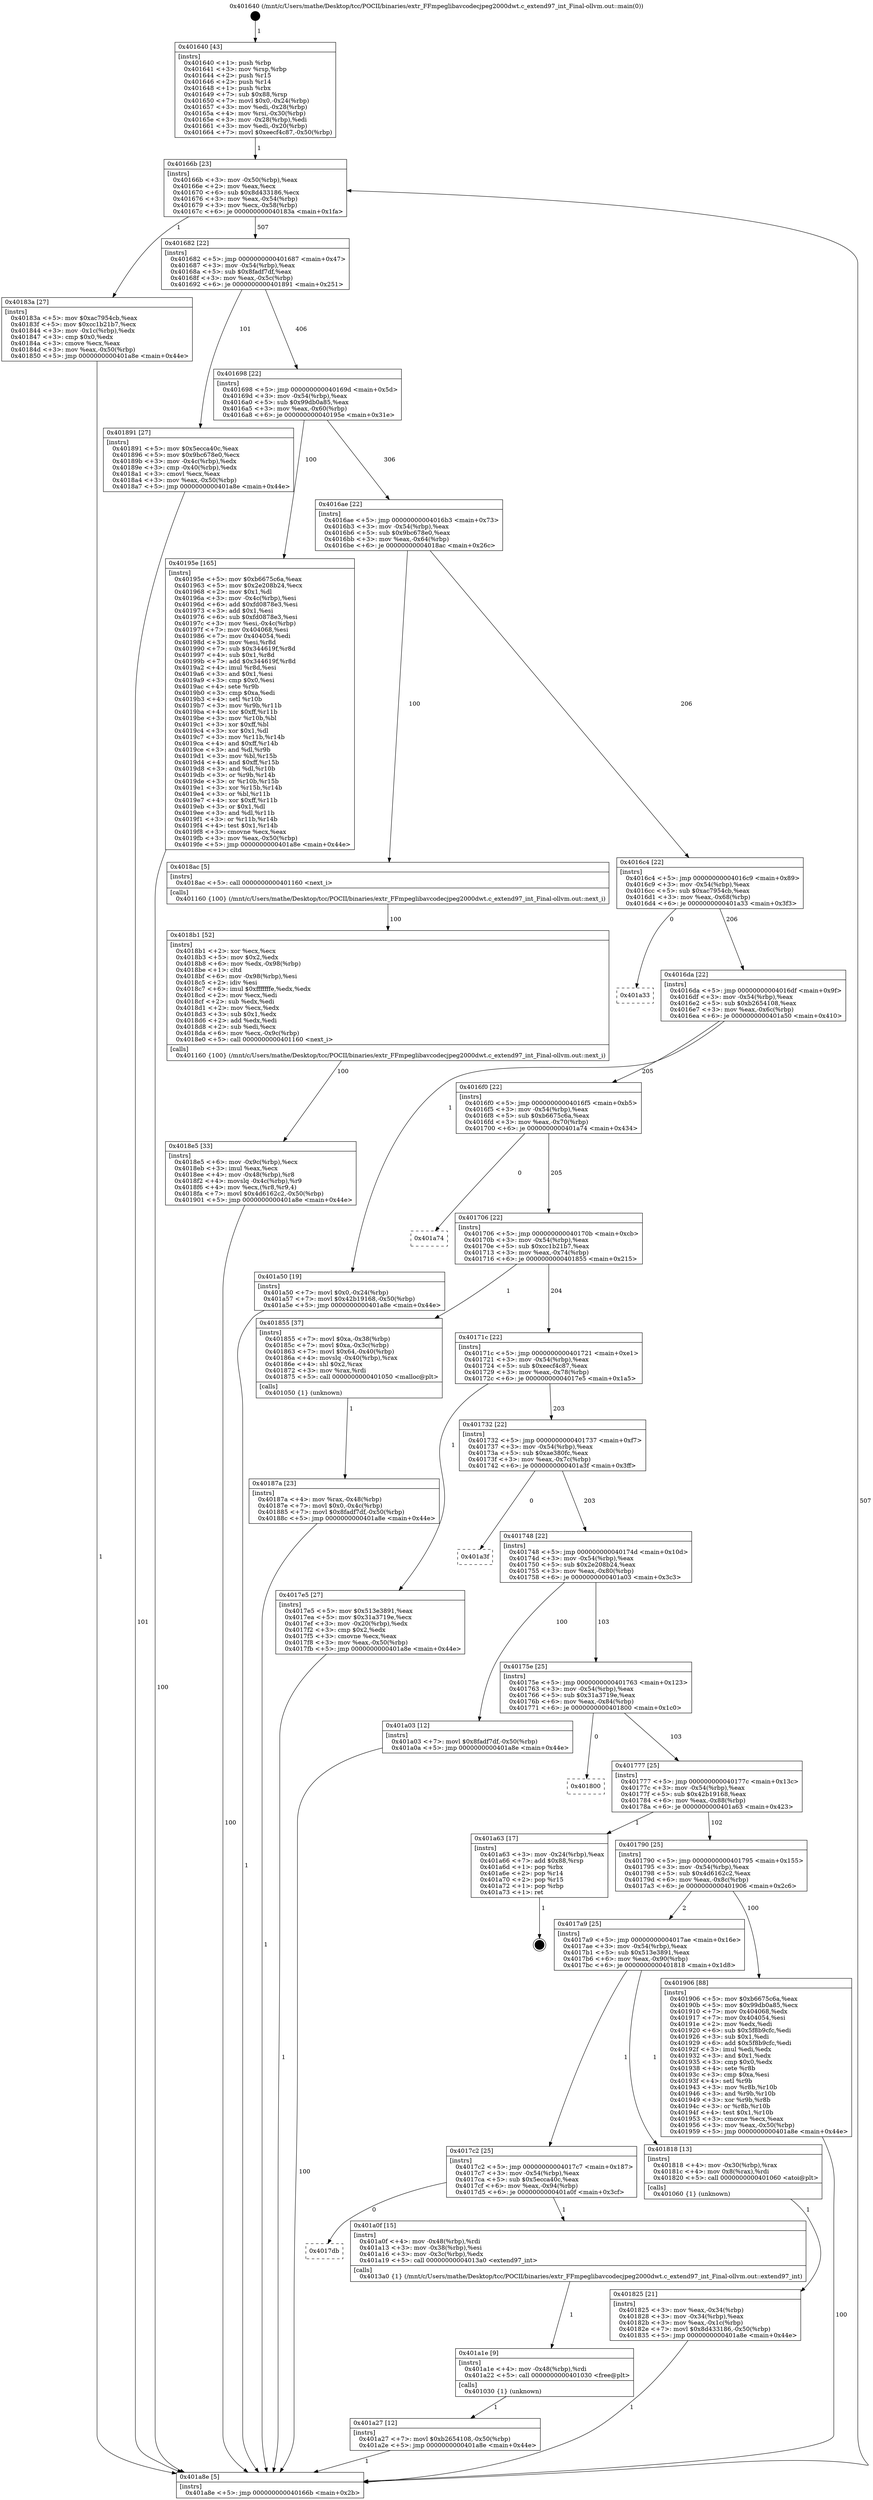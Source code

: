 digraph "0x401640" {
  label = "0x401640 (/mnt/c/Users/mathe/Desktop/tcc/POCII/binaries/extr_FFmpeglibavcodecjpeg2000dwt.c_extend97_int_Final-ollvm.out::main(0))"
  labelloc = "t"
  node[shape=record]

  Entry [label="",width=0.3,height=0.3,shape=circle,fillcolor=black,style=filled]
  "0x40166b" [label="{
     0x40166b [23]\l
     | [instrs]\l
     &nbsp;&nbsp;0x40166b \<+3\>: mov -0x50(%rbp),%eax\l
     &nbsp;&nbsp;0x40166e \<+2\>: mov %eax,%ecx\l
     &nbsp;&nbsp;0x401670 \<+6\>: sub $0x8d433186,%ecx\l
     &nbsp;&nbsp;0x401676 \<+3\>: mov %eax,-0x54(%rbp)\l
     &nbsp;&nbsp;0x401679 \<+3\>: mov %ecx,-0x58(%rbp)\l
     &nbsp;&nbsp;0x40167c \<+6\>: je 000000000040183a \<main+0x1fa\>\l
  }"]
  "0x40183a" [label="{
     0x40183a [27]\l
     | [instrs]\l
     &nbsp;&nbsp;0x40183a \<+5\>: mov $0xac7954cb,%eax\l
     &nbsp;&nbsp;0x40183f \<+5\>: mov $0xcc1b21b7,%ecx\l
     &nbsp;&nbsp;0x401844 \<+3\>: mov -0x1c(%rbp),%edx\l
     &nbsp;&nbsp;0x401847 \<+3\>: cmp $0x0,%edx\l
     &nbsp;&nbsp;0x40184a \<+3\>: cmove %ecx,%eax\l
     &nbsp;&nbsp;0x40184d \<+3\>: mov %eax,-0x50(%rbp)\l
     &nbsp;&nbsp;0x401850 \<+5\>: jmp 0000000000401a8e \<main+0x44e\>\l
  }"]
  "0x401682" [label="{
     0x401682 [22]\l
     | [instrs]\l
     &nbsp;&nbsp;0x401682 \<+5\>: jmp 0000000000401687 \<main+0x47\>\l
     &nbsp;&nbsp;0x401687 \<+3\>: mov -0x54(%rbp),%eax\l
     &nbsp;&nbsp;0x40168a \<+5\>: sub $0x8fadf7df,%eax\l
     &nbsp;&nbsp;0x40168f \<+3\>: mov %eax,-0x5c(%rbp)\l
     &nbsp;&nbsp;0x401692 \<+6\>: je 0000000000401891 \<main+0x251\>\l
  }"]
  Exit [label="",width=0.3,height=0.3,shape=circle,fillcolor=black,style=filled,peripheries=2]
  "0x401891" [label="{
     0x401891 [27]\l
     | [instrs]\l
     &nbsp;&nbsp;0x401891 \<+5\>: mov $0x5ecca40c,%eax\l
     &nbsp;&nbsp;0x401896 \<+5\>: mov $0x9bc678e0,%ecx\l
     &nbsp;&nbsp;0x40189b \<+3\>: mov -0x4c(%rbp),%edx\l
     &nbsp;&nbsp;0x40189e \<+3\>: cmp -0x40(%rbp),%edx\l
     &nbsp;&nbsp;0x4018a1 \<+3\>: cmovl %ecx,%eax\l
     &nbsp;&nbsp;0x4018a4 \<+3\>: mov %eax,-0x50(%rbp)\l
     &nbsp;&nbsp;0x4018a7 \<+5\>: jmp 0000000000401a8e \<main+0x44e\>\l
  }"]
  "0x401698" [label="{
     0x401698 [22]\l
     | [instrs]\l
     &nbsp;&nbsp;0x401698 \<+5\>: jmp 000000000040169d \<main+0x5d\>\l
     &nbsp;&nbsp;0x40169d \<+3\>: mov -0x54(%rbp),%eax\l
     &nbsp;&nbsp;0x4016a0 \<+5\>: sub $0x99db0a85,%eax\l
     &nbsp;&nbsp;0x4016a5 \<+3\>: mov %eax,-0x60(%rbp)\l
     &nbsp;&nbsp;0x4016a8 \<+6\>: je 000000000040195e \<main+0x31e\>\l
  }"]
  "0x401a27" [label="{
     0x401a27 [12]\l
     | [instrs]\l
     &nbsp;&nbsp;0x401a27 \<+7\>: movl $0xb2654108,-0x50(%rbp)\l
     &nbsp;&nbsp;0x401a2e \<+5\>: jmp 0000000000401a8e \<main+0x44e\>\l
  }"]
  "0x40195e" [label="{
     0x40195e [165]\l
     | [instrs]\l
     &nbsp;&nbsp;0x40195e \<+5\>: mov $0xb6675c6a,%eax\l
     &nbsp;&nbsp;0x401963 \<+5\>: mov $0x2e208b24,%ecx\l
     &nbsp;&nbsp;0x401968 \<+2\>: mov $0x1,%dl\l
     &nbsp;&nbsp;0x40196a \<+3\>: mov -0x4c(%rbp),%esi\l
     &nbsp;&nbsp;0x40196d \<+6\>: add $0xfd0878e3,%esi\l
     &nbsp;&nbsp;0x401973 \<+3\>: add $0x1,%esi\l
     &nbsp;&nbsp;0x401976 \<+6\>: sub $0xfd0878e3,%esi\l
     &nbsp;&nbsp;0x40197c \<+3\>: mov %esi,-0x4c(%rbp)\l
     &nbsp;&nbsp;0x40197f \<+7\>: mov 0x404068,%esi\l
     &nbsp;&nbsp;0x401986 \<+7\>: mov 0x404054,%edi\l
     &nbsp;&nbsp;0x40198d \<+3\>: mov %esi,%r8d\l
     &nbsp;&nbsp;0x401990 \<+7\>: sub $0x344619f,%r8d\l
     &nbsp;&nbsp;0x401997 \<+4\>: sub $0x1,%r8d\l
     &nbsp;&nbsp;0x40199b \<+7\>: add $0x344619f,%r8d\l
     &nbsp;&nbsp;0x4019a2 \<+4\>: imul %r8d,%esi\l
     &nbsp;&nbsp;0x4019a6 \<+3\>: and $0x1,%esi\l
     &nbsp;&nbsp;0x4019a9 \<+3\>: cmp $0x0,%esi\l
     &nbsp;&nbsp;0x4019ac \<+4\>: sete %r9b\l
     &nbsp;&nbsp;0x4019b0 \<+3\>: cmp $0xa,%edi\l
     &nbsp;&nbsp;0x4019b3 \<+4\>: setl %r10b\l
     &nbsp;&nbsp;0x4019b7 \<+3\>: mov %r9b,%r11b\l
     &nbsp;&nbsp;0x4019ba \<+4\>: xor $0xff,%r11b\l
     &nbsp;&nbsp;0x4019be \<+3\>: mov %r10b,%bl\l
     &nbsp;&nbsp;0x4019c1 \<+3\>: xor $0xff,%bl\l
     &nbsp;&nbsp;0x4019c4 \<+3\>: xor $0x1,%dl\l
     &nbsp;&nbsp;0x4019c7 \<+3\>: mov %r11b,%r14b\l
     &nbsp;&nbsp;0x4019ca \<+4\>: and $0xff,%r14b\l
     &nbsp;&nbsp;0x4019ce \<+3\>: and %dl,%r9b\l
     &nbsp;&nbsp;0x4019d1 \<+3\>: mov %bl,%r15b\l
     &nbsp;&nbsp;0x4019d4 \<+4\>: and $0xff,%r15b\l
     &nbsp;&nbsp;0x4019d8 \<+3\>: and %dl,%r10b\l
     &nbsp;&nbsp;0x4019db \<+3\>: or %r9b,%r14b\l
     &nbsp;&nbsp;0x4019de \<+3\>: or %r10b,%r15b\l
     &nbsp;&nbsp;0x4019e1 \<+3\>: xor %r15b,%r14b\l
     &nbsp;&nbsp;0x4019e4 \<+3\>: or %bl,%r11b\l
     &nbsp;&nbsp;0x4019e7 \<+4\>: xor $0xff,%r11b\l
     &nbsp;&nbsp;0x4019eb \<+3\>: or $0x1,%dl\l
     &nbsp;&nbsp;0x4019ee \<+3\>: and %dl,%r11b\l
     &nbsp;&nbsp;0x4019f1 \<+3\>: or %r11b,%r14b\l
     &nbsp;&nbsp;0x4019f4 \<+4\>: test $0x1,%r14b\l
     &nbsp;&nbsp;0x4019f8 \<+3\>: cmovne %ecx,%eax\l
     &nbsp;&nbsp;0x4019fb \<+3\>: mov %eax,-0x50(%rbp)\l
     &nbsp;&nbsp;0x4019fe \<+5\>: jmp 0000000000401a8e \<main+0x44e\>\l
  }"]
  "0x4016ae" [label="{
     0x4016ae [22]\l
     | [instrs]\l
     &nbsp;&nbsp;0x4016ae \<+5\>: jmp 00000000004016b3 \<main+0x73\>\l
     &nbsp;&nbsp;0x4016b3 \<+3\>: mov -0x54(%rbp),%eax\l
     &nbsp;&nbsp;0x4016b6 \<+5\>: sub $0x9bc678e0,%eax\l
     &nbsp;&nbsp;0x4016bb \<+3\>: mov %eax,-0x64(%rbp)\l
     &nbsp;&nbsp;0x4016be \<+6\>: je 00000000004018ac \<main+0x26c\>\l
  }"]
  "0x401a1e" [label="{
     0x401a1e [9]\l
     | [instrs]\l
     &nbsp;&nbsp;0x401a1e \<+4\>: mov -0x48(%rbp),%rdi\l
     &nbsp;&nbsp;0x401a22 \<+5\>: call 0000000000401030 \<free@plt\>\l
     | [calls]\l
     &nbsp;&nbsp;0x401030 \{1\} (unknown)\l
  }"]
  "0x4018ac" [label="{
     0x4018ac [5]\l
     | [instrs]\l
     &nbsp;&nbsp;0x4018ac \<+5\>: call 0000000000401160 \<next_i\>\l
     | [calls]\l
     &nbsp;&nbsp;0x401160 \{100\} (/mnt/c/Users/mathe/Desktop/tcc/POCII/binaries/extr_FFmpeglibavcodecjpeg2000dwt.c_extend97_int_Final-ollvm.out::next_i)\l
  }"]
  "0x4016c4" [label="{
     0x4016c4 [22]\l
     | [instrs]\l
     &nbsp;&nbsp;0x4016c4 \<+5\>: jmp 00000000004016c9 \<main+0x89\>\l
     &nbsp;&nbsp;0x4016c9 \<+3\>: mov -0x54(%rbp),%eax\l
     &nbsp;&nbsp;0x4016cc \<+5\>: sub $0xac7954cb,%eax\l
     &nbsp;&nbsp;0x4016d1 \<+3\>: mov %eax,-0x68(%rbp)\l
     &nbsp;&nbsp;0x4016d4 \<+6\>: je 0000000000401a33 \<main+0x3f3\>\l
  }"]
  "0x4017db" [label="{
     0x4017db\l
  }", style=dashed]
  "0x401a33" [label="{
     0x401a33\l
  }", style=dashed]
  "0x4016da" [label="{
     0x4016da [22]\l
     | [instrs]\l
     &nbsp;&nbsp;0x4016da \<+5\>: jmp 00000000004016df \<main+0x9f\>\l
     &nbsp;&nbsp;0x4016df \<+3\>: mov -0x54(%rbp),%eax\l
     &nbsp;&nbsp;0x4016e2 \<+5\>: sub $0xb2654108,%eax\l
     &nbsp;&nbsp;0x4016e7 \<+3\>: mov %eax,-0x6c(%rbp)\l
     &nbsp;&nbsp;0x4016ea \<+6\>: je 0000000000401a50 \<main+0x410\>\l
  }"]
  "0x401a0f" [label="{
     0x401a0f [15]\l
     | [instrs]\l
     &nbsp;&nbsp;0x401a0f \<+4\>: mov -0x48(%rbp),%rdi\l
     &nbsp;&nbsp;0x401a13 \<+3\>: mov -0x38(%rbp),%esi\l
     &nbsp;&nbsp;0x401a16 \<+3\>: mov -0x3c(%rbp),%edx\l
     &nbsp;&nbsp;0x401a19 \<+5\>: call 00000000004013a0 \<extend97_int\>\l
     | [calls]\l
     &nbsp;&nbsp;0x4013a0 \{1\} (/mnt/c/Users/mathe/Desktop/tcc/POCII/binaries/extr_FFmpeglibavcodecjpeg2000dwt.c_extend97_int_Final-ollvm.out::extend97_int)\l
  }"]
  "0x401a50" [label="{
     0x401a50 [19]\l
     | [instrs]\l
     &nbsp;&nbsp;0x401a50 \<+7\>: movl $0x0,-0x24(%rbp)\l
     &nbsp;&nbsp;0x401a57 \<+7\>: movl $0x42b19168,-0x50(%rbp)\l
     &nbsp;&nbsp;0x401a5e \<+5\>: jmp 0000000000401a8e \<main+0x44e\>\l
  }"]
  "0x4016f0" [label="{
     0x4016f0 [22]\l
     | [instrs]\l
     &nbsp;&nbsp;0x4016f0 \<+5\>: jmp 00000000004016f5 \<main+0xb5\>\l
     &nbsp;&nbsp;0x4016f5 \<+3\>: mov -0x54(%rbp),%eax\l
     &nbsp;&nbsp;0x4016f8 \<+5\>: sub $0xb6675c6a,%eax\l
     &nbsp;&nbsp;0x4016fd \<+3\>: mov %eax,-0x70(%rbp)\l
     &nbsp;&nbsp;0x401700 \<+6\>: je 0000000000401a74 \<main+0x434\>\l
  }"]
  "0x4018e5" [label="{
     0x4018e5 [33]\l
     | [instrs]\l
     &nbsp;&nbsp;0x4018e5 \<+6\>: mov -0x9c(%rbp),%ecx\l
     &nbsp;&nbsp;0x4018eb \<+3\>: imul %eax,%ecx\l
     &nbsp;&nbsp;0x4018ee \<+4\>: mov -0x48(%rbp),%r8\l
     &nbsp;&nbsp;0x4018f2 \<+4\>: movslq -0x4c(%rbp),%r9\l
     &nbsp;&nbsp;0x4018f6 \<+4\>: mov %ecx,(%r8,%r9,4)\l
     &nbsp;&nbsp;0x4018fa \<+7\>: movl $0x4d6162c2,-0x50(%rbp)\l
     &nbsp;&nbsp;0x401901 \<+5\>: jmp 0000000000401a8e \<main+0x44e\>\l
  }"]
  "0x401a74" [label="{
     0x401a74\l
  }", style=dashed]
  "0x401706" [label="{
     0x401706 [22]\l
     | [instrs]\l
     &nbsp;&nbsp;0x401706 \<+5\>: jmp 000000000040170b \<main+0xcb\>\l
     &nbsp;&nbsp;0x40170b \<+3\>: mov -0x54(%rbp),%eax\l
     &nbsp;&nbsp;0x40170e \<+5\>: sub $0xcc1b21b7,%eax\l
     &nbsp;&nbsp;0x401713 \<+3\>: mov %eax,-0x74(%rbp)\l
     &nbsp;&nbsp;0x401716 \<+6\>: je 0000000000401855 \<main+0x215\>\l
  }"]
  "0x4018b1" [label="{
     0x4018b1 [52]\l
     | [instrs]\l
     &nbsp;&nbsp;0x4018b1 \<+2\>: xor %ecx,%ecx\l
     &nbsp;&nbsp;0x4018b3 \<+5\>: mov $0x2,%edx\l
     &nbsp;&nbsp;0x4018b8 \<+6\>: mov %edx,-0x98(%rbp)\l
     &nbsp;&nbsp;0x4018be \<+1\>: cltd\l
     &nbsp;&nbsp;0x4018bf \<+6\>: mov -0x98(%rbp),%esi\l
     &nbsp;&nbsp;0x4018c5 \<+2\>: idiv %esi\l
     &nbsp;&nbsp;0x4018c7 \<+6\>: imul $0xfffffffe,%edx,%edx\l
     &nbsp;&nbsp;0x4018cd \<+2\>: mov %ecx,%edi\l
     &nbsp;&nbsp;0x4018cf \<+2\>: sub %edx,%edi\l
     &nbsp;&nbsp;0x4018d1 \<+2\>: mov %ecx,%edx\l
     &nbsp;&nbsp;0x4018d3 \<+3\>: sub $0x1,%edx\l
     &nbsp;&nbsp;0x4018d6 \<+2\>: add %edx,%edi\l
     &nbsp;&nbsp;0x4018d8 \<+2\>: sub %edi,%ecx\l
     &nbsp;&nbsp;0x4018da \<+6\>: mov %ecx,-0x9c(%rbp)\l
     &nbsp;&nbsp;0x4018e0 \<+5\>: call 0000000000401160 \<next_i\>\l
     | [calls]\l
     &nbsp;&nbsp;0x401160 \{100\} (/mnt/c/Users/mathe/Desktop/tcc/POCII/binaries/extr_FFmpeglibavcodecjpeg2000dwt.c_extend97_int_Final-ollvm.out::next_i)\l
  }"]
  "0x401855" [label="{
     0x401855 [37]\l
     | [instrs]\l
     &nbsp;&nbsp;0x401855 \<+7\>: movl $0xa,-0x38(%rbp)\l
     &nbsp;&nbsp;0x40185c \<+7\>: movl $0xa,-0x3c(%rbp)\l
     &nbsp;&nbsp;0x401863 \<+7\>: movl $0x64,-0x40(%rbp)\l
     &nbsp;&nbsp;0x40186a \<+4\>: movslq -0x40(%rbp),%rax\l
     &nbsp;&nbsp;0x40186e \<+4\>: shl $0x2,%rax\l
     &nbsp;&nbsp;0x401872 \<+3\>: mov %rax,%rdi\l
     &nbsp;&nbsp;0x401875 \<+5\>: call 0000000000401050 \<malloc@plt\>\l
     | [calls]\l
     &nbsp;&nbsp;0x401050 \{1\} (unknown)\l
  }"]
  "0x40171c" [label="{
     0x40171c [22]\l
     | [instrs]\l
     &nbsp;&nbsp;0x40171c \<+5\>: jmp 0000000000401721 \<main+0xe1\>\l
     &nbsp;&nbsp;0x401721 \<+3\>: mov -0x54(%rbp),%eax\l
     &nbsp;&nbsp;0x401724 \<+5\>: sub $0xeecf4c87,%eax\l
     &nbsp;&nbsp;0x401729 \<+3\>: mov %eax,-0x78(%rbp)\l
     &nbsp;&nbsp;0x40172c \<+6\>: je 00000000004017e5 \<main+0x1a5\>\l
  }"]
  "0x40187a" [label="{
     0x40187a [23]\l
     | [instrs]\l
     &nbsp;&nbsp;0x40187a \<+4\>: mov %rax,-0x48(%rbp)\l
     &nbsp;&nbsp;0x40187e \<+7\>: movl $0x0,-0x4c(%rbp)\l
     &nbsp;&nbsp;0x401885 \<+7\>: movl $0x8fadf7df,-0x50(%rbp)\l
     &nbsp;&nbsp;0x40188c \<+5\>: jmp 0000000000401a8e \<main+0x44e\>\l
  }"]
  "0x4017e5" [label="{
     0x4017e5 [27]\l
     | [instrs]\l
     &nbsp;&nbsp;0x4017e5 \<+5\>: mov $0x513e3891,%eax\l
     &nbsp;&nbsp;0x4017ea \<+5\>: mov $0x31a3719e,%ecx\l
     &nbsp;&nbsp;0x4017ef \<+3\>: mov -0x20(%rbp),%edx\l
     &nbsp;&nbsp;0x4017f2 \<+3\>: cmp $0x2,%edx\l
     &nbsp;&nbsp;0x4017f5 \<+3\>: cmovne %ecx,%eax\l
     &nbsp;&nbsp;0x4017f8 \<+3\>: mov %eax,-0x50(%rbp)\l
     &nbsp;&nbsp;0x4017fb \<+5\>: jmp 0000000000401a8e \<main+0x44e\>\l
  }"]
  "0x401732" [label="{
     0x401732 [22]\l
     | [instrs]\l
     &nbsp;&nbsp;0x401732 \<+5\>: jmp 0000000000401737 \<main+0xf7\>\l
     &nbsp;&nbsp;0x401737 \<+3\>: mov -0x54(%rbp),%eax\l
     &nbsp;&nbsp;0x40173a \<+5\>: sub $0xae380fc,%eax\l
     &nbsp;&nbsp;0x40173f \<+3\>: mov %eax,-0x7c(%rbp)\l
     &nbsp;&nbsp;0x401742 \<+6\>: je 0000000000401a3f \<main+0x3ff\>\l
  }"]
  "0x401a8e" [label="{
     0x401a8e [5]\l
     | [instrs]\l
     &nbsp;&nbsp;0x401a8e \<+5\>: jmp 000000000040166b \<main+0x2b\>\l
  }"]
  "0x401640" [label="{
     0x401640 [43]\l
     | [instrs]\l
     &nbsp;&nbsp;0x401640 \<+1\>: push %rbp\l
     &nbsp;&nbsp;0x401641 \<+3\>: mov %rsp,%rbp\l
     &nbsp;&nbsp;0x401644 \<+2\>: push %r15\l
     &nbsp;&nbsp;0x401646 \<+2\>: push %r14\l
     &nbsp;&nbsp;0x401648 \<+1\>: push %rbx\l
     &nbsp;&nbsp;0x401649 \<+7\>: sub $0x88,%rsp\l
     &nbsp;&nbsp;0x401650 \<+7\>: movl $0x0,-0x24(%rbp)\l
     &nbsp;&nbsp;0x401657 \<+3\>: mov %edi,-0x28(%rbp)\l
     &nbsp;&nbsp;0x40165a \<+4\>: mov %rsi,-0x30(%rbp)\l
     &nbsp;&nbsp;0x40165e \<+3\>: mov -0x28(%rbp),%edi\l
     &nbsp;&nbsp;0x401661 \<+3\>: mov %edi,-0x20(%rbp)\l
     &nbsp;&nbsp;0x401664 \<+7\>: movl $0xeecf4c87,-0x50(%rbp)\l
  }"]
  "0x401825" [label="{
     0x401825 [21]\l
     | [instrs]\l
     &nbsp;&nbsp;0x401825 \<+3\>: mov %eax,-0x34(%rbp)\l
     &nbsp;&nbsp;0x401828 \<+3\>: mov -0x34(%rbp),%eax\l
     &nbsp;&nbsp;0x40182b \<+3\>: mov %eax,-0x1c(%rbp)\l
     &nbsp;&nbsp;0x40182e \<+7\>: movl $0x8d433186,-0x50(%rbp)\l
     &nbsp;&nbsp;0x401835 \<+5\>: jmp 0000000000401a8e \<main+0x44e\>\l
  }"]
  "0x401a3f" [label="{
     0x401a3f\l
  }", style=dashed]
  "0x401748" [label="{
     0x401748 [22]\l
     | [instrs]\l
     &nbsp;&nbsp;0x401748 \<+5\>: jmp 000000000040174d \<main+0x10d\>\l
     &nbsp;&nbsp;0x40174d \<+3\>: mov -0x54(%rbp),%eax\l
     &nbsp;&nbsp;0x401750 \<+5\>: sub $0x2e208b24,%eax\l
     &nbsp;&nbsp;0x401755 \<+3\>: mov %eax,-0x80(%rbp)\l
     &nbsp;&nbsp;0x401758 \<+6\>: je 0000000000401a03 \<main+0x3c3\>\l
  }"]
  "0x4017c2" [label="{
     0x4017c2 [25]\l
     | [instrs]\l
     &nbsp;&nbsp;0x4017c2 \<+5\>: jmp 00000000004017c7 \<main+0x187\>\l
     &nbsp;&nbsp;0x4017c7 \<+3\>: mov -0x54(%rbp),%eax\l
     &nbsp;&nbsp;0x4017ca \<+5\>: sub $0x5ecca40c,%eax\l
     &nbsp;&nbsp;0x4017cf \<+6\>: mov %eax,-0x94(%rbp)\l
     &nbsp;&nbsp;0x4017d5 \<+6\>: je 0000000000401a0f \<main+0x3cf\>\l
  }"]
  "0x401a03" [label="{
     0x401a03 [12]\l
     | [instrs]\l
     &nbsp;&nbsp;0x401a03 \<+7\>: movl $0x8fadf7df,-0x50(%rbp)\l
     &nbsp;&nbsp;0x401a0a \<+5\>: jmp 0000000000401a8e \<main+0x44e\>\l
  }"]
  "0x40175e" [label="{
     0x40175e [25]\l
     | [instrs]\l
     &nbsp;&nbsp;0x40175e \<+5\>: jmp 0000000000401763 \<main+0x123\>\l
     &nbsp;&nbsp;0x401763 \<+3\>: mov -0x54(%rbp),%eax\l
     &nbsp;&nbsp;0x401766 \<+5\>: sub $0x31a3719e,%eax\l
     &nbsp;&nbsp;0x40176b \<+6\>: mov %eax,-0x84(%rbp)\l
     &nbsp;&nbsp;0x401771 \<+6\>: je 0000000000401800 \<main+0x1c0\>\l
  }"]
  "0x401818" [label="{
     0x401818 [13]\l
     | [instrs]\l
     &nbsp;&nbsp;0x401818 \<+4\>: mov -0x30(%rbp),%rax\l
     &nbsp;&nbsp;0x40181c \<+4\>: mov 0x8(%rax),%rdi\l
     &nbsp;&nbsp;0x401820 \<+5\>: call 0000000000401060 \<atoi@plt\>\l
     | [calls]\l
     &nbsp;&nbsp;0x401060 \{1\} (unknown)\l
  }"]
  "0x401800" [label="{
     0x401800\l
  }", style=dashed]
  "0x401777" [label="{
     0x401777 [25]\l
     | [instrs]\l
     &nbsp;&nbsp;0x401777 \<+5\>: jmp 000000000040177c \<main+0x13c\>\l
     &nbsp;&nbsp;0x40177c \<+3\>: mov -0x54(%rbp),%eax\l
     &nbsp;&nbsp;0x40177f \<+5\>: sub $0x42b19168,%eax\l
     &nbsp;&nbsp;0x401784 \<+6\>: mov %eax,-0x88(%rbp)\l
     &nbsp;&nbsp;0x40178a \<+6\>: je 0000000000401a63 \<main+0x423\>\l
  }"]
  "0x4017a9" [label="{
     0x4017a9 [25]\l
     | [instrs]\l
     &nbsp;&nbsp;0x4017a9 \<+5\>: jmp 00000000004017ae \<main+0x16e\>\l
     &nbsp;&nbsp;0x4017ae \<+3\>: mov -0x54(%rbp),%eax\l
     &nbsp;&nbsp;0x4017b1 \<+5\>: sub $0x513e3891,%eax\l
     &nbsp;&nbsp;0x4017b6 \<+6\>: mov %eax,-0x90(%rbp)\l
     &nbsp;&nbsp;0x4017bc \<+6\>: je 0000000000401818 \<main+0x1d8\>\l
  }"]
  "0x401a63" [label="{
     0x401a63 [17]\l
     | [instrs]\l
     &nbsp;&nbsp;0x401a63 \<+3\>: mov -0x24(%rbp),%eax\l
     &nbsp;&nbsp;0x401a66 \<+7\>: add $0x88,%rsp\l
     &nbsp;&nbsp;0x401a6d \<+1\>: pop %rbx\l
     &nbsp;&nbsp;0x401a6e \<+2\>: pop %r14\l
     &nbsp;&nbsp;0x401a70 \<+2\>: pop %r15\l
     &nbsp;&nbsp;0x401a72 \<+1\>: pop %rbp\l
     &nbsp;&nbsp;0x401a73 \<+1\>: ret\l
  }"]
  "0x401790" [label="{
     0x401790 [25]\l
     | [instrs]\l
     &nbsp;&nbsp;0x401790 \<+5\>: jmp 0000000000401795 \<main+0x155\>\l
     &nbsp;&nbsp;0x401795 \<+3\>: mov -0x54(%rbp),%eax\l
     &nbsp;&nbsp;0x401798 \<+5\>: sub $0x4d6162c2,%eax\l
     &nbsp;&nbsp;0x40179d \<+6\>: mov %eax,-0x8c(%rbp)\l
     &nbsp;&nbsp;0x4017a3 \<+6\>: je 0000000000401906 \<main+0x2c6\>\l
  }"]
  "0x401906" [label="{
     0x401906 [88]\l
     | [instrs]\l
     &nbsp;&nbsp;0x401906 \<+5\>: mov $0xb6675c6a,%eax\l
     &nbsp;&nbsp;0x40190b \<+5\>: mov $0x99db0a85,%ecx\l
     &nbsp;&nbsp;0x401910 \<+7\>: mov 0x404068,%edx\l
     &nbsp;&nbsp;0x401917 \<+7\>: mov 0x404054,%esi\l
     &nbsp;&nbsp;0x40191e \<+2\>: mov %edx,%edi\l
     &nbsp;&nbsp;0x401920 \<+6\>: sub $0x5f8b9cfc,%edi\l
     &nbsp;&nbsp;0x401926 \<+3\>: sub $0x1,%edi\l
     &nbsp;&nbsp;0x401929 \<+6\>: add $0x5f8b9cfc,%edi\l
     &nbsp;&nbsp;0x40192f \<+3\>: imul %edi,%edx\l
     &nbsp;&nbsp;0x401932 \<+3\>: and $0x1,%edx\l
     &nbsp;&nbsp;0x401935 \<+3\>: cmp $0x0,%edx\l
     &nbsp;&nbsp;0x401938 \<+4\>: sete %r8b\l
     &nbsp;&nbsp;0x40193c \<+3\>: cmp $0xa,%esi\l
     &nbsp;&nbsp;0x40193f \<+4\>: setl %r9b\l
     &nbsp;&nbsp;0x401943 \<+3\>: mov %r8b,%r10b\l
     &nbsp;&nbsp;0x401946 \<+3\>: and %r9b,%r10b\l
     &nbsp;&nbsp;0x401949 \<+3\>: xor %r9b,%r8b\l
     &nbsp;&nbsp;0x40194c \<+3\>: or %r8b,%r10b\l
     &nbsp;&nbsp;0x40194f \<+4\>: test $0x1,%r10b\l
     &nbsp;&nbsp;0x401953 \<+3\>: cmovne %ecx,%eax\l
     &nbsp;&nbsp;0x401956 \<+3\>: mov %eax,-0x50(%rbp)\l
     &nbsp;&nbsp;0x401959 \<+5\>: jmp 0000000000401a8e \<main+0x44e\>\l
  }"]
  Entry -> "0x401640" [label=" 1"]
  "0x40166b" -> "0x40183a" [label=" 1"]
  "0x40166b" -> "0x401682" [label=" 507"]
  "0x401a63" -> Exit [label=" 1"]
  "0x401682" -> "0x401891" [label=" 101"]
  "0x401682" -> "0x401698" [label=" 406"]
  "0x401a50" -> "0x401a8e" [label=" 1"]
  "0x401698" -> "0x40195e" [label=" 100"]
  "0x401698" -> "0x4016ae" [label=" 306"]
  "0x401a27" -> "0x401a8e" [label=" 1"]
  "0x4016ae" -> "0x4018ac" [label=" 100"]
  "0x4016ae" -> "0x4016c4" [label=" 206"]
  "0x401a1e" -> "0x401a27" [label=" 1"]
  "0x4016c4" -> "0x401a33" [label=" 0"]
  "0x4016c4" -> "0x4016da" [label=" 206"]
  "0x401a0f" -> "0x401a1e" [label=" 1"]
  "0x4016da" -> "0x401a50" [label=" 1"]
  "0x4016da" -> "0x4016f0" [label=" 205"]
  "0x4017c2" -> "0x4017db" [label=" 0"]
  "0x4016f0" -> "0x401a74" [label=" 0"]
  "0x4016f0" -> "0x401706" [label=" 205"]
  "0x4017c2" -> "0x401a0f" [label=" 1"]
  "0x401706" -> "0x401855" [label=" 1"]
  "0x401706" -> "0x40171c" [label=" 204"]
  "0x401a03" -> "0x401a8e" [label=" 100"]
  "0x40171c" -> "0x4017e5" [label=" 1"]
  "0x40171c" -> "0x401732" [label=" 203"]
  "0x4017e5" -> "0x401a8e" [label=" 1"]
  "0x401640" -> "0x40166b" [label=" 1"]
  "0x401a8e" -> "0x40166b" [label=" 507"]
  "0x40195e" -> "0x401a8e" [label=" 100"]
  "0x401732" -> "0x401a3f" [label=" 0"]
  "0x401732" -> "0x401748" [label=" 203"]
  "0x401906" -> "0x401a8e" [label=" 100"]
  "0x401748" -> "0x401a03" [label=" 100"]
  "0x401748" -> "0x40175e" [label=" 103"]
  "0x4018e5" -> "0x401a8e" [label=" 100"]
  "0x40175e" -> "0x401800" [label=" 0"]
  "0x40175e" -> "0x401777" [label=" 103"]
  "0x4018b1" -> "0x4018e5" [label=" 100"]
  "0x401777" -> "0x401a63" [label=" 1"]
  "0x401777" -> "0x401790" [label=" 102"]
  "0x401891" -> "0x401a8e" [label=" 101"]
  "0x401790" -> "0x401906" [label=" 100"]
  "0x401790" -> "0x4017a9" [label=" 2"]
  "0x4018ac" -> "0x4018b1" [label=" 100"]
  "0x4017a9" -> "0x401818" [label=" 1"]
  "0x4017a9" -> "0x4017c2" [label=" 1"]
  "0x401818" -> "0x401825" [label=" 1"]
  "0x401825" -> "0x401a8e" [label=" 1"]
  "0x40183a" -> "0x401a8e" [label=" 1"]
  "0x401855" -> "0x40187a" [label=" 1"]
  "0x40187a" -> "0x401a8e" [label=" 1"]
}
